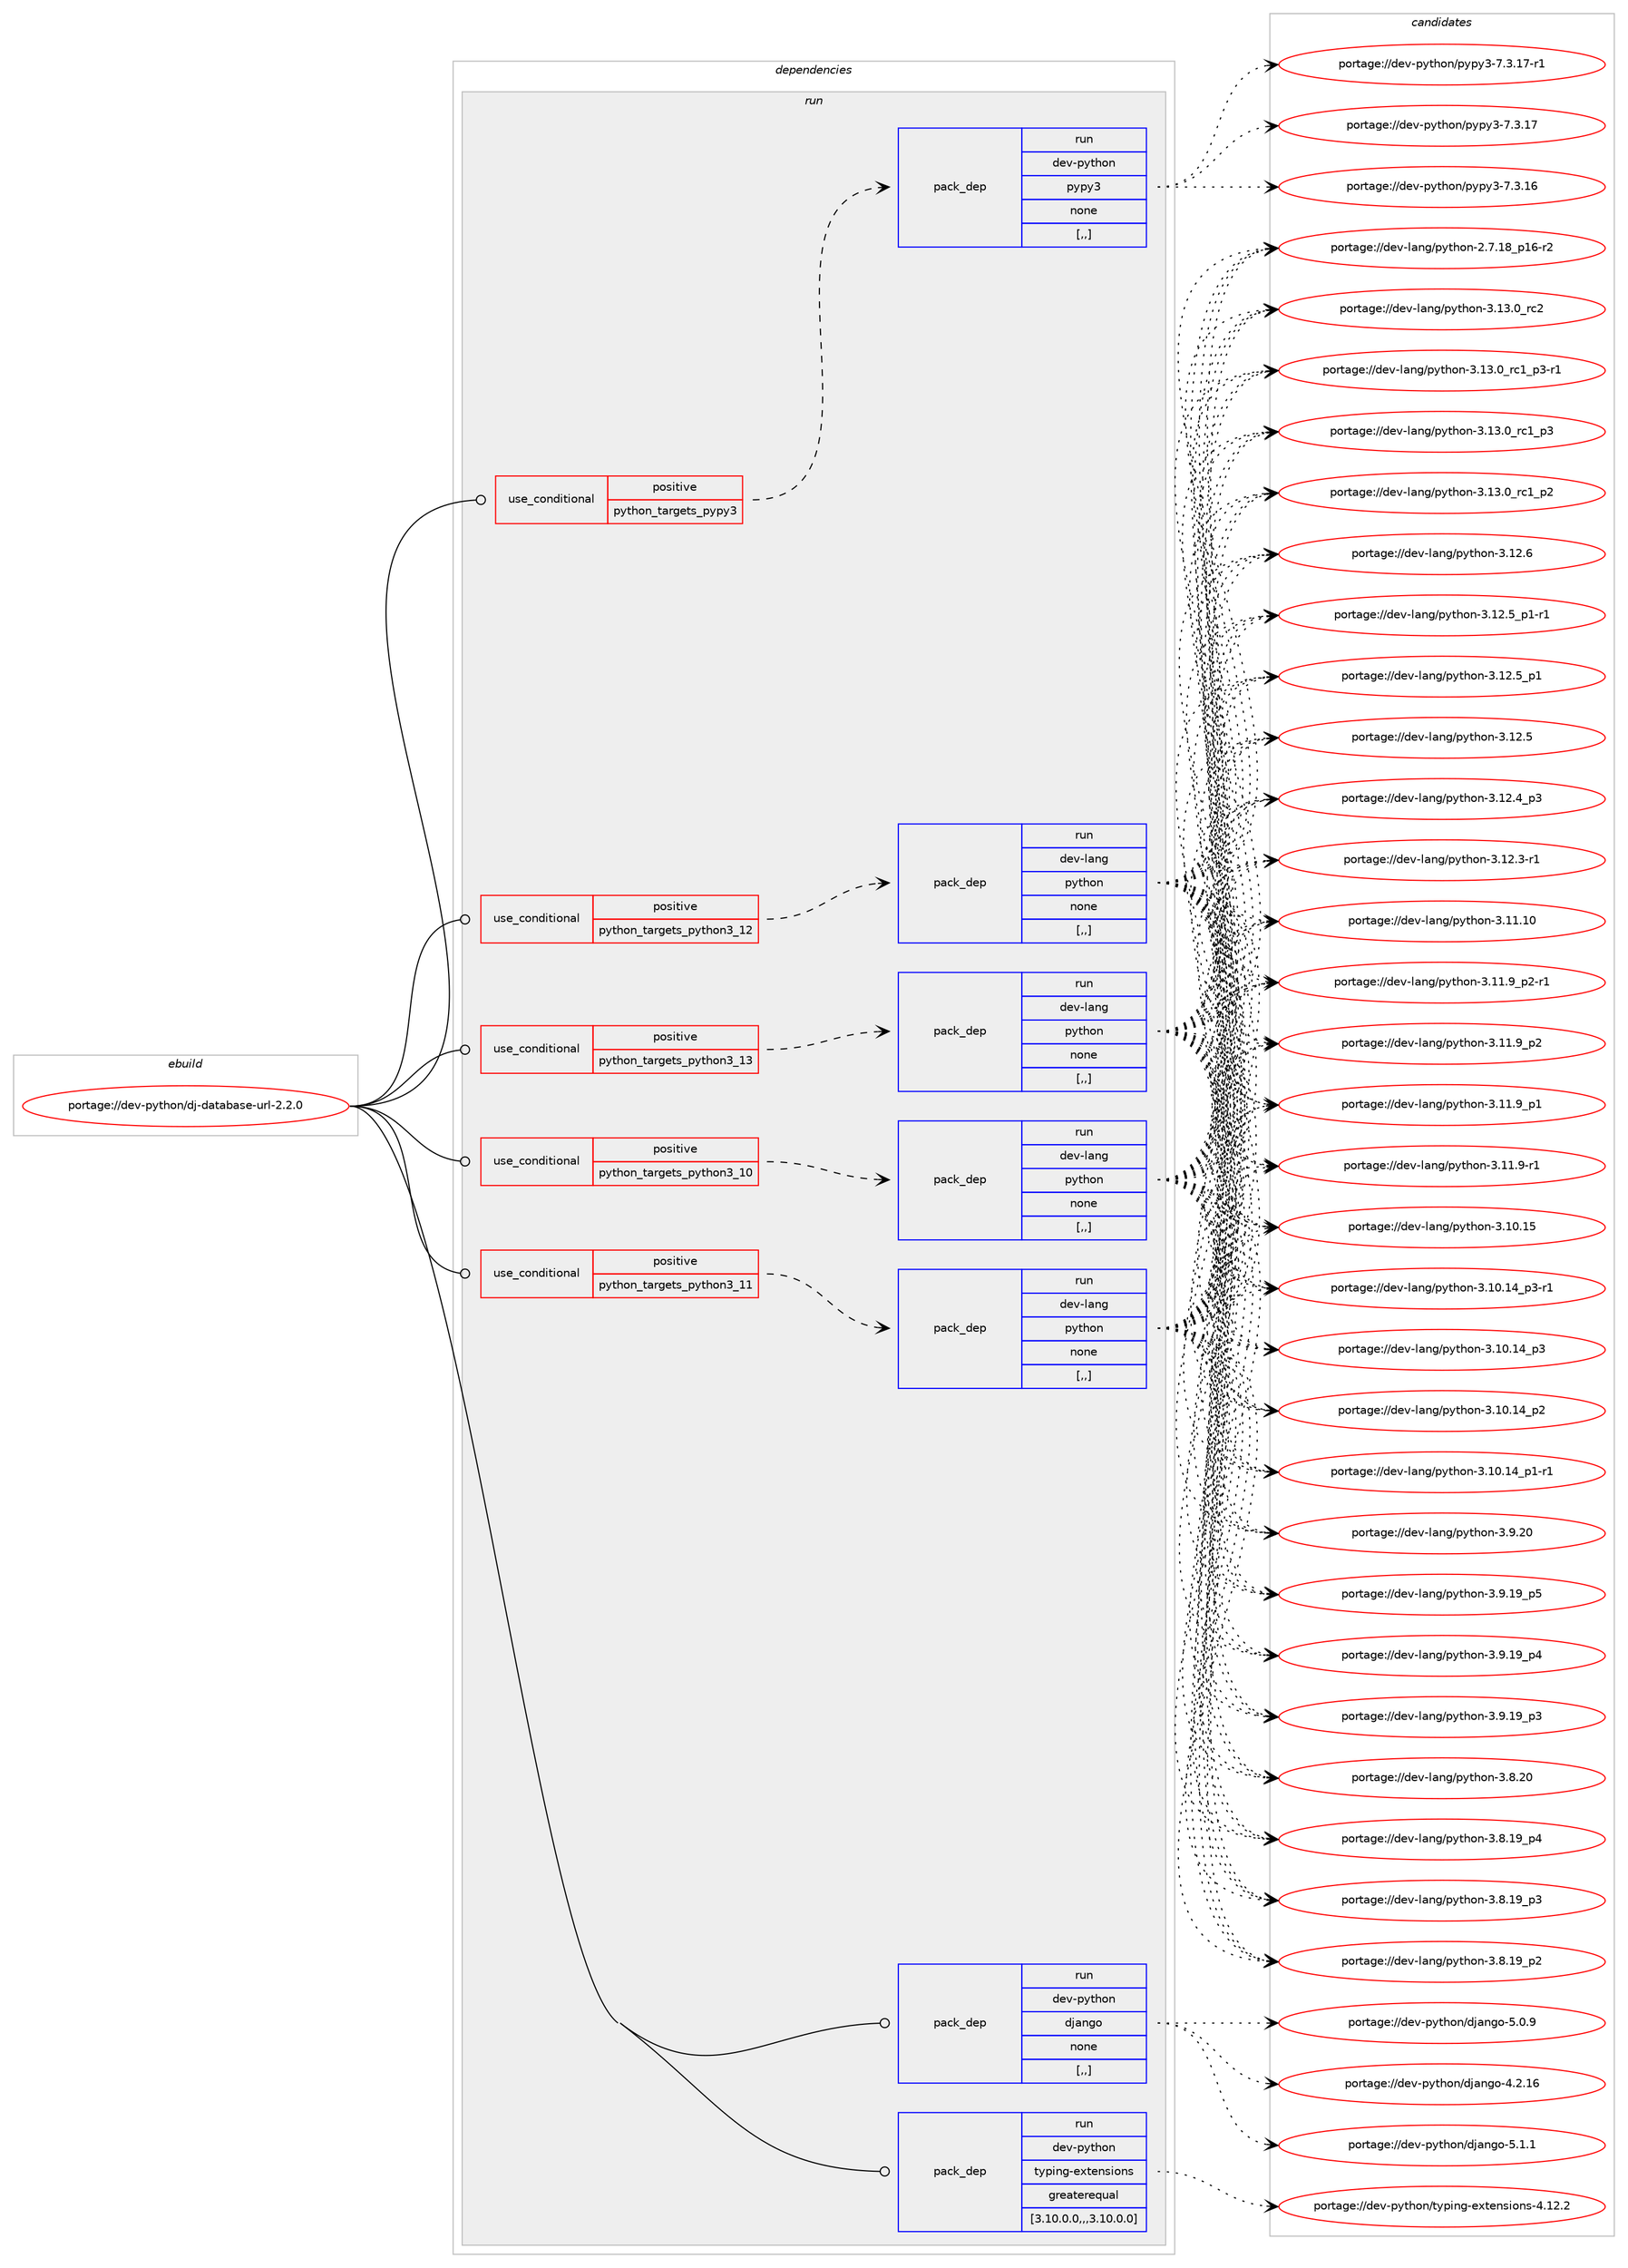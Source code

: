 digraph prolog {

# *************
# Graph options
# *************

newrank=true;
concentrate=true;
compound=true;
graph [rankdir=LR,fontname=Helvetica,fontsize=10,ranksep=1.5];#, ranksep=2.5, nodesep=0.2];
edge  [arrowhead=vee];
node  [fontname=Helvetica,fontsize=10];

# **********
# The ebuild
# **********

subgraph cluster_leftcol {
color=gray;
label=<<i>ebuild</i>>;
id [label="portage://dev-python/dj-database-url-2.2.0", color=red, width=4, href="../dev-python/dj-database-url-2.2.0.svg"];
}

# ****************
# The dependencies
# ****************

subgraph cluster_midcol {
color=gray;
label=<<i>dependencies</i>>;
subgraph cluster_compile {
fillcolor="#eeeeee";
style=filled;
label=<<i>compile</i>>;
}
subgraph cluster_compileandrun {
fillcolor="#eeeeee";
style=filled;
label=<<i>compile and run</i>>;
}
subgraph cluster_run {
fillcolor="#eeeeee";
style=filled;
label=<<i>run</i>>;
subgraph cond162598 {
dependency639481 [label=<<TABLE BORDER="0" CELLBORDER="1" CELLSPACING="0" CELLPADDING="4"><TR><TD ROWSPAN="3" CELLPADDING="10">use_conditional</TD></TR><TR><TD>positive</TD></TR><TR><TD>python_targets_pypy3</TD></TR></TABLE>>, shape=none, color=red];
subgraph pack472066 {
dependency639482 [label=<<TABLE BORDER="0" CELLBORDER="1" CELLSPACING="0" CELLPADDING="4" WIDTH="220"><TR><TD ROWSPAN="6" CELLPADDING="30">pack_dep</TD></TR><TR><TD WIDTH="110">run</TD></TR><TR><TD>dev-python</TD></TR><TR><TD>pypy3</TD></TR><TR><TD>none</TD></TR><TR><TD>[,,]</TD></TR></TABLE>>, shape=none, color=blue];
}
dependency639481:e -> dependency639482:w [weight=20,style="dashed",arrowhead="vee"];
}
id:e -> dependency639481:w [weight=20,style="solid",arrowhead="odot"];
subgraph cond162599 {
dependency639483 [label=<<TABLE BORDER="0" CELLBORDER="1" CELLSPACING="0" CELLPADDING="4"><TR><TD ROWSPAN="3" CELLPADDING="10">use_conditional</TD></TR><TR><TD>positive</TD></TR><TR><TD>python_targets_python3_10</TD></TR></TABLE>>, shape=none, color=red];
subgraph pack472067 {
dependency639484 [label=<<TABLE BORDER="0" CELLBORDER="1" CELLSPACING="0" CELLPADDING="4" WIDTH="220"><TR><TD ROWSPAN="6" CELLPADDING="30">pack_dep</TD></TR><TR><TD WIDTH="110">run</TD></TR><TR><TD>dev-lang</TD></TR><TR><TD>python</TD></TR><TR><TD>none</TD></TR><TR><TD>[,,]</TD></TR></TABLE>>, shape=none, color=blue];
}
dependency639483:e -> dependency639484:w [weight=20,style="dashed",arrowhead="vee"];
}
id:e -> dependency639483:w [weight=20,style="solid",arrowhead="odot"];
subgraph cond162600 {
dependency639485 [label=<<TABLE BORDER="0" CELLBORDER="1" CELLSPACING="0" CELLPADDING="4"><TR><TD ROWSPAN="3" CELLPADDING="10">use_conditional</TD></TR><TR><TD>positive</TD></TR><TR><TD>python_targets_python3_11</TD></TR></TABLE>>, shape=none, color=red];
subgraph pack472068 {
dependency639486 [label=<<TABLE BORDER="0" CELLBORDER="1" CELLSPACING="0" CELLPADDING="4" WIDTH="220"><TR><TD ROWSPAN="6" CELLPADDING="30">pack_dep</TD></TR><TR><TD WIDTH="110">run</TD></TR><TR><TD>dev-lang</TD></TR><TR><TD>python</TD></TR><TR><TD>none</TD></TR><TR><TD>[,,]</TD></TR></TABLE>>, shape=none, color=blue];
}
dependency639485:e -> dependency639486:w [weight=20,style="dashed",arrowhead="vee"];
}
id:e -> dependency639485:w [weight=20,style="solid",arrowhead="odot"];
subgraph cond162601 {
dependency639487 [label=<<TABLE BORDER="0" CELLBORDER="1" CELLSPACING="0" CELLPADDING="4"><TR><TD ROWSPAN="3" CELLPADDING="10">use_conditional</TD></TR><TR><TD>positive</TD></TR><TR><TD>python_targets_python3_12</TD></TR></TABLE>>, shape=none, color=red];
subgraph pack472069 {
dependency639488 [label=<<TABLE BORDER="0" CELLBORDER="1" CELLSPACING="0" CELLPADDING="4" WIDTH="220"><TR><TD ROWSPAN="6" CELLPADDING="30">pack_dep</TD></TR><TR><TD WIDTH="110">run</TD></TR><TR><TD>dev-lang</TD></TR><TR><TD>python</TD></TR><TR><TD>none</TD></TR><TR><TD>[,,]</TD></TR></TABLE>>, shape=none, color=blue];
}
dependency639487:e -> dependency639488:w [weight=20,style="dashed",arrowhead="vee"];
}
id:e -> dependency639487:w [weight=20,style="solid",arrowhead="odot"];
subgraph cond162602 {
dependency639489 [label=<<TABLE BORDER="0" CELLBORDER="1" CELLSPACING="0" CELLPADDING="4"><TR><TD ROWSPAN="3" CELLPADDING="10">use_conditional</TD></TR><TR><TD>positive</TD></TR><TR><TD>python_targets_python3_13</TD></TR></TABLE>>, shape=none, color=red];
subgraph pack472070 {
dependency639490 [label=<<TABLE BORDER="0" CELLBORDER="1" CELLSPACING="0" CELLPADDING="4" WIDTH="220"><TR><TD ROWSPAN="6" CELLPADDING="30">pack_dep</TD></TR><TR><TD WIDTH="110">run</TD></TR><TR><TD>dev-lang</TD></TR><TR><TD>python</TD></TR><TR><TD>none</TD></TR><TR><TD>[,,]</TD></TR></TABLE>>, shape=none, color=blue];
}
dependency639489:e -> dependency639490:w [weight=20,style="dashed",arrowhead="vee"];
}
id:e -> dependency639489:w [weight=20,style="solid",arrowhead="odot"];
subgraph pack472071 {
dependency639491 [label=<<TABLE BORDER="0" CELLBORDER="1" CELLSPACING="0" CELLPADDING="4" WIDTH="220"><TR><TD ROWSPAN="6" CELLPADDING="30">pack_dep</TD></TR><TR><TD WIDTH="110">run</TD></TR><TR><TD>dev-python</TD></TR><TR><TD>django</TD></TR><TR><TD>none</TD></TR><TR><TD>[,,]</TD></TR></TABLE>>, shape=none, color=blue];
}
id:e -> dependency639491:w [weight=20,style="solid",arrowhead="odot"];
subgraph pack472072 {
dependency639492 [label=<<TABLE BORDER="0" CELLBORDER="1" CELLSPACING="0" CELLPADDING="4" WIDTH="220"><TR><TD ROWSPAN="6" CELLPADDING="30">pack_dep</TD></TR><TR><TD WIDTH="110">run</TD></TR><TR><TD>dev-python</TD></TR><TR><TD>typing-extensions</TD></TR><TR><TD>greaterequal</TD></TR><TR><TD>[3.10.0.0,,,3.10.0.0]</TD></TR></TABLE>>, shape=none, color=blue];
}
id:e -> dependency639492:w [weight=20,style="solid",arrowhead="odot"];
}
}

# **************
# The candidates
# **************

subgraph cluster_choices {
rank=same;
color=gray;
label=<<i>candidates</i>>;

subgraph choice472066 {
color=black;
nodesep=1;
choice100101118451121211161041111104711212111212151455546514649554511449 [label="portage://dev-python/pypy3-7.3.17-r1", color=red, width=4,href="../dev-python/pypy3-7.3.17-r1.svg"];
choice10010111845112121116104111110471121211121215145554651464955 [label="portage://dev-python/pypy3-7.3.17", color=red, width=4,href="../dev-python/pypy3-7.3.17.svg"];
choice10010111845112121116104111110471121211121215145554651464954 [label="portage://dev-python/pypy3-7.3.16", color=red, width=4,href="../dev-python/pypy3-7.3.16.svg"];
dependency639482:e -> choice100101118451121211161041111104711212111212151455546514649554511449:w [style=dotted,weight="100"];
dependency639482:e -> choice10010111845112121116104111110471121211121215145554651464955:w [style=dotted,weight="100"];
dependency639482:e -> choice10010111845112121116104111110471121211121215145554651464954:w [style=dotted,weight="100"];
}
subgraph choice472067 {
color=black;
nodesep=1;
choice10010111845108971101034711212111610411111045514649514648951149950 [label="portage://dev-lang/python-3.13.0_rc2", color=red, width=4,href="../dev-lang/python-3.13.0_rc2.svg"];
choice1001011184510897110103471121211161041111104551464951464895114994995112514511449 [label="portage://dev-lang/python-3.13.0_rc1_p3-r1", color=red, width=4,href="../dev-lang/python-3.13.0_rc1_p3-r1.svg"];
choice100101118451089711010347112121116104111110455146495146489511499499511251 [label="portage://dev-lang/python-3.13.0_rc1_p3", color=red, width=4,href="../dev-lang/python-3.13.0_rc1_p3.svg"];
choice100101118451089711010347112121116104111110455146495146489511499499511250 [label="portage://dev-lang/python-3.13.0_rc1_p2", color=red, width=4,href="../dev-lang/python-3.13.0_rc1_p2.svg"];
choice10010111845108971101034711212111610411111045514649504654 [label="portage://dev-lang/python-3.12.6", color=red, width=4,href="../dev-lang/python-3.12.6.svg"];
choice1001011184510897110103471121211161041111104551464950465395112494511449 [label="portage://dev-lang/python-3.12.5_p1-r1", color=red, width=4,href="../dev-lang/python-3.12.5_p1-r1.svg"];
choice100101118451089711010347112121116104111110455146495046539511249 [label="portage://dev-lang/python-3.12.5_p1", color=red, width=4,href="../dev-lang/python-3.12.5_p1.svg"];
choice10010111845108971101034711212111610411111045514649504653 [label="portage://dev-lang/python-3.12.5", color=red, width=4,href="../dev-lang/python-3.12.5.svg"];
choice100101118451089711010347112121116104111110455146495046529511251 [label="portage://dev-lang/python-3.12.4_p3", color=red, width=4,href="../dev-lang/python-3.12.4_p3.svg"];
choice100101118451089711010347112121116104111110455146495046514511449 [label="portage://dev-lang/python-3.12.3-r1", color=red, width=4,href="../dev-lang/python-3.12.3-r1.svg"];
choice1001011184510897110103471121211161041111104551464949464948 [label="portage://dev-lang/python-3.11.10", color=red, width=4,href="../dev-lang/python-3.11.10.svg"];
choice1001011184510897110103471121211161041111104551464949465795112504511449 [label="portage://dev-lang/python-3.11.9_p2-r1", color=red, width=4,href="../dev-lang/python-3.11.9_p2-r1.svg"];
choice100101118451089711010347112121116104111110455146494946579511250 [label="portage://dev-lang/python-3.11.9_p2", color=red, width=4,href="../dev-lang/python-3.11.9_p2.svg"];
choice100101118451089711010347112121116104111110455146494946579511249 [label="portage://dev-lang/python-3.11.9_p1", color=red, width=4,href="../dev-lang/python-3.11.9_p1.svg"];
choice100101118451089711010347112121116104111110455146494946574511449 [label="portage://dev-lang/python-3.11.9-r1", color=red, width=4,href="../dev-lang/python-3.11.9-r1.svg"];
choice1001011184510897110103471121211161041111104551464948464953 [label="portage://dev-lang/python-3.10.15", color=red, width=4,href="../dev-lang/python-3.10.15.svg"];
choice100101118451089711010347112121116104111110455146494846495295112514511449 [label="portage://dev-lang/python-3.10.14_p3-r1", color=red, width=4,href="../dev-lang/python-3.10.14_p3-r1.svg"];
choice10010111845108971101034711212111610411111045514649484649529511251 [label="portage://dev-lang/python-3.10.14_p3", color=red, width=4,href="../dev-lang/python-3.10.14_p3.svg"];
choice10010111845108971101034711212111610411111045514649484649529511250 [label="portage://dev-lang/python-3.10.14_p2", color=red, width=4,href="../dev-lang/python-3.10.14_p2.svg"];
choice100101118451089711010347112121116104111110455146494846495295112494511449 [label="portage://dev-lang/python-3.10.14_p1-r1", color=red, width=4,href="../dev-lang/python-3.10.14_p1-r1.svg"];
choice10010111845108971101034711212111610411111045514657465048 [label="portage://dev-lang/python-3.9.20", color=red, width=4,href="../dev-lang/python-3.9.20.svg"];
choice100101118451089711010347112121116104111110455146574649579511253 [label="portage://dev-lang/python-3.9.19_p5", color=red, width=4,href="../dev-lang/python-3.9.19_p5.svg"];
choice100101118451089711010347112121116104111110455146574649579511252 [label="portage://dev-lang/python-3.9.19_p4", color=red, width=4,href="../dev-lang/python-3.9.19_p4.svg"];
choice100101118451089711010347112121116104111110455146574649579511251 [label="portage://dev-lang/python-3.9.19_p3", color=red, width=4,href="../dev-lang/python-3.9.19_p3.svg"];
choice10010111845108971101034711212111610411111045514656465048 [label="portage://dev-lang/python-3.8.20", color=red, width=4,href="../dev-lang/python-3.8.20.svg"];
choice100101118451089711010347112121116104111110455146564649579511252 [label="portage://dev-lang/python-3.8.19_p4", color=red, width=4,href="../dev-lang/python-3.8.19_p4.svg"];
choice100101118451089711010347112121116104111110455146564649579511251 [label="portage://dev-lang/python-3.8.19_p3", color=red, width=4,href="../dev-lang/python-3.8.19_p3.svg"];
choice100101118451089711010347112121116104111110455146564649579511250 [label="portage://dev-lang/python-3.8.19_p2", color=red, width=4,href="../dev-lang/python-3.8.19_p2.svg"];
choice100101118451089711010347112121116104111110455046554649569511249544511450 [label="portage://dev-lang/python-2.7.18_p16-r2", color=red, width=4,href="../dev-lang/python-2.7.18_p16-r2.svg"];
dependency639484:e -> choice10010111845108971101034711212111610411111045514649514648951149950:w [style=dotted,weight="100"];
dependency639484:e -> choice1001011184510897110103471121211161041111104551464951464895114994995112514511449:w [style=dotted,weight="100"];
dependency639484:e -> choice100101118451089711010347112121116104111110455146495146489511499499511251:w [style=dotted,weight="100"];
dependency639484:e -> choice100101118451089711010347112121116104111110455146495146489511499499511250:w [style=dotted,weight="100"];
dependency639484:e -> choice10010111845108971101034711212111610411111045514649504654:w [style=dotted,weight="100"];
dependency639484:e -> choice1001011184510897110103471121211161041111104551464950465395112494511449:w [style=dotted,weight="100"];
dependency639484:e -> choice100101118451089711010347112121116104111110455146495046539511249:w [style=dotted,weight="100"];
dependency639484:e -> choice10010111845108971101034711212111610411111045514649504653:w [style=dotted,weight="100"];
dependency639484:e -> choice100101118451089711010347112121116104111110455146495046529511251:w [style=dotted,weight="100"];
dependency639484:e -> choice100101118451089711010347112121116104111110455146495046514511449:w [style=dotted,weight="100"];
dependency639484:e -> choice1001011184510897110103471121211161041111104551464949464948:w [style=dotted,weight="100"];
dependency639484:e -> choice1001011184510897110103471121211161041111104551464949465795112504511449:w [style=dotted,weight="100"];
dependency639484:e -> choice100101118451089711010347112121116104111110455146494946579511250:w [style=dotted,weight="100"];
dependency639484:e -> choice100101118451089711010347112121116104111110455146494946579511249:w [style=dotted,weight="100"];
dependency639484:e -> choice100101118451089711010347112121116104111110455146494946574511449:w [style=dotted,weight="100"];
dependency639484:e -> choice1001011184510897110103471121211161041111104551464948464953:w [style=dotted,weight="100"];
dependency639484:e -> choice100101118451089711010347112121116104111110455146494846495295112514511449:w [style=dotted,weight="100"];
dependency639484:e -> choice10010111845108971101034711212111610411111045514649484649529511251:w [style=dotted,weight="100"];
dependency639484:e -> choice10010111845108971101034711212111610411111045514649484649529511250:w [style=dotted,weight="100"];
dependency639484:e -> choice100101118451089711010347112121116104111110455146494846495295112494511449:w [style=dotted,weight="100"];
dependency639484:e -> choice10010111845108971101034711212111610411111045514657465048:w [style=dotted,weight="100"];
dependency639484:e -> choice100101118451089711010347112121116104111110455146574649579511253:w [style=dotted,weight="100"];
dependency639484:e -> choice100101118451089711010347112121116104111110455146574649579511252:w [style=dotted,weight="100"];
dependency639484:e -> choice100101118451089711010347112121116104111110455146574649579511251:w [style=dotted,weight="100"];
dependency639484:e -> choice10010111845108971101034711212111610411111045514656465048:w [style=dotted,weight="100"];
dependency639484:e -> choice100101118451089711010347112121116104111110455146564649579511252:w [style=dotted,weight="100"];
dependency639484:e -> choice100101118451089711010347112121116104111110455146564649579511251:w [style=dotted,weight="100"];
dependency639484:e -> choice100101118451089711010347112121116104111110455146564649579511250:w [style=dotted,weight="100"];
dependency639484:e -> choice100101118451089711010347112121116104111110455046554649569511249544511450:w [style=dotted,weight="100"];
}
subgraph choice472068 {
color=black;
nodesep=1;
choice10010111845108971101034711212111610411111045514649514648951149950 [label="portage://dev-lang/python-3.13.0_rc2", color=red, width=4,href="../dev-lang/python-3.13.0_rc2.svg"];
choice1001011184510897110103471121211161041111104551464951464895114994995112514511449 [label="portage://dev-lang/python-3.13.0_rc1_p3-r1", color=red, width=4,href="../dev-lang/python-3.13.0_rc1_p3-r1.svg"];
choice100101118451089711010347112121116104111110455146495146489511499499511251 [label="portage://dev-lang/python-3.13.0_rc1_p3", color=red, width=4,href="../dev-lang/python-3.13.0_rc1_p3.svg"];
choice100101118451089711010347112121116104111110455146495146489511499499511250 [label="portage://dev-lang/python-3.13.0_rc1_p2", color=red, width=4,href="../dev-lang/python-3.13.0_rc1_p2.svg"];
choice10010111845108971101034711212111610411111045514649504654 [label="portage://dev-lang/python-3.12.6", color=red, width=4,href="../dev-lang/python-3.12.6.svg"];
choice1001011184510897110103471121211161041111104551464950465395112494511449 [label="portage://dev-lang/python-3.12.5_p1-r1", color=red, width=4,href="../dev-lang/python-3.12.5_p1-r1.svg"];
choice100101118451089711010347112121116104111110455146495046539511249 [label="portage://dev-lang/python-3.12.5_p1", color=red, width=4,href="../dev-lang/python-3.12.5_p1.svg"];
choice10010111845108971101034711212111610411111045514649504653 [label="portage://dev-lang/python-3.12.5", color=red, width=4,href="../dev-lang/python-3.12.5.svg"];
choice100101118451089711010347112121116104111110455146495046529511251 [label="portage://dev-lang/python-3.12.4_p3", color=red, width=4,href="../dev-lang/python-3.12.4_p3.svg"];
choice100101118451089711010347112121116104111110455146495046514511449 [label="portage://dev-lang/python-3.12.3-r1", color=red, width=4,href="../dev-lang/python-3.12.3-r1.svg"];
choice1001011184510897110103471121211161041111104551464949464948 [label="portage://dev-lang/python-3.11.10", color=red, width=4,href="../dev-lang/python-3.11.10.svg"];
choice1001011184510897110103471121211161041111104551464949465795112504511449 [label="portage://dev-lang/python-3.11.9_p2-r1", color=red, width=4,href="../dev-lang/python-3.11.9_p2-r1.svg"];
choice100101118451089711010347112121116104111110455146494946579511250 [label="portage://dev-lang/python-3.11.9_p2", color=red, width=4,href="../dev-lang/python-3.11.9_p2.svg"];
choice100101118451089711010347112121116104111110455146494946579511249 [label="portage://dev-lang/python-3.11.9_p1", color=red, width=4,href="../dev-lang/python-3.11.9_p1.svg"];
choice100101118451089711010347112121116104111110455146494946574511449 [label="portage://dev-lang/python-3.11.9-r1", color=red, width=4,href="../dev-lang/python-3.11.9-r1.svg"];
choice1001011184510897110103471121211161041111104551464948464953 [label="portage://dev-lang/python-3.10.15", color=red, width=4,href="../dev-lang/python-3.10.15.svg"];
choice100101118451089711010347112121116104111110455146494846495295112514511449 [label="portage://dev-lang/python-3.10.14_p3-r1", color=red, width=4,href="../dev-lang/python-3.10.14_p3-r1.svg"];
choice10010111845108971101034711212111610411111045514649484649529511251 [label="portage://dev-lang/python-3.10.14_p3", color=red, width=4,href="../dev-lang/python-3.10.14_p3.svg"];
choice10010111845108971101034711212111610411111045514649484649529511250 [label="portage://dev-lang/python-3.10.14_p2", color=red, width=4,href="../dev-lang/python-3.10.14_p2.svg"];
choice100101118451089711010347112121116104111110455146494846495295112494511449 [label="portage://dev-lang/python-3.10.14_p1-r1", color=red, width=4,href="../dev-lang/python-3.10.14_p1-r1.svg"];
choice10010111845108971101034711212111610411111045514657465048 [label="portage://dev-lang/python-3.9.20", color=red, width=4,href="../dev-lang/python-3.9.20.svg"];
choice100101118451089711010347112121116104111110455146574649579511253 [label="portage://dev-lang/python-3.9.19_p5", color=red, width=4,href="../dev-lang/python-3.9.19_p5.svg"];
choice100101118451089711010347112121116104111110455146574649579511252 [label="portage://dev-lang/python-3.9.19_p4", color=red, width=4,href="../dev-lang/python-3.9.19_p4.svg"];
choice100101118451089711010347112121116104111110455146574649579511251 [label="portage://dev-lang/python-3.9.19_p3", color=red, width=4,href="../dev-lang/python-3.9.19_p3.svg"];
choice10010111845108971101034711212111610411111045514656465048 [label="portage://dev-lang/python-3.8.20", color=red, width=4,href="../dev-lang/python-3.8.20.svg"];
choice100101118451089711010347112121116104111110455146564649579511252 [label="portage://dev-lang/python-3.8.19_p4", color=red, width=4,href="../dev-lang/python-3.8.19_p4.svg"];
choice100101118451089711010347112121116104111110455146564649579511251 [label="portage://dev-lang/python-3.8.19_p3", color=red, width=4,href="../dev-lang/python-3.8.19_p3.svg"];
choice100101118451089711010347112121116104111110455146564649579511250 [label="portage://dev-lang/python-3.8.19_p2", color=red, width=4,href="../dev-lang/python-3.8.19_p2.svg"];
choice100101118451089711010347112121116104111110455046554649569511249544511450 [label="portage://dev-lang/python-2.7.18_p16-r2", color=red, width=4,href="../dev-lang/python-2.7.18_p16-r2.svg"];
dependency639486:e -> choice10010111845108971101034711212111610411111045514649514648951149950:w [style=dotted,weight="100"];
dependency639486:e -> choice1001011184510897110103471121211161041111104551464951464895114994995112514511449:w [style=dotted,weight="100"];
dependency639486:e -> choice100101118451089711010347112121116104111110455146495146489511499499511251:w [style=dotted,weight="100"];
dependency639486:e -> choice100101118451089711010347112121116104111110455146495146489511499499511250:w [style=dotted,weight="100"];
dependency639486:e -> choice10010111845108971101034711212111610411111045514649504654:w [style=dotted,weight="100"];
dependency639486:e -> choice1001011184510897110103471121211161041111104551464950465395112494511449:w [style=dotted,weight="100"];
dependency639486:e -> choice100101118451089711010347112121116104111110455146495046539511249:w [style=dotted,weight="100"];
dependency639486:e -> choice10010111845108971101034711212111610411111045514649504653:w [style=dotted,weight="100"];
dependency639486:e -> choice100101118451089711010347112121116104111110455146495046529511251:w [style=dotted,weight="100"];
dependency639486:e -> choice100101118451089711010347112121116104111110455146495046514511449:w [style=dotted,weight="100"];
dependency639486:e -> choice1001011184510897110103471121211161041111104551464949464948:w [style=dotted,weight="100"];
dependency639486:e -> choice1001011184510897110103471121211161041111104551464949465795112504511449:w [style=dotted,weight="100"];
dependency639486:e -> choice100101118451089711010347112121116104111110455146494946579511250:w [style=dotted,weight="100"];
dependency639486:e -> choice100101118451089711010347112121116104111110455146494946579511249:w [style=dotted,weight="100"];
dependency639486:e -> choice100101118451089711010347112121116104111110455146494946574511449:w [style=dotted,weight="100"];
dependency639486:e -> choice1001011184510897110103471121211161041111104551464948464953:w [style=dotted,weight="100"];
dependency639486:e -> choice100101118451089711010347112121116104111110455146494846495295112514511449:w [style=dotted,weight="100"];
dependency639486:e -> choice10010111845108971101034711212111610411111045514649484649529511251:w [style=dotted,weight="100"];
dependency639486:e -> choice10010111845108971101034711212111610411111045514649484649529511250:w [style=dotted,weight="100"];
dependency639486:e -> choice100101118451089711010347112121116104111110455146494846495295112494511449:w [style=dotted,weight="100"];
dependency639486:e -> choice10010111845108971101034711212111610411111045514657465048:w [style=dotted,weight="100"];
dependency639486:e -> choice100101118451089711010347112121116104111110455146574649579511253:w [style=dotted,weight="100"];
dependency639486:e -> choice100101118451089711010347112121116104111110455146574649579511252:w [style=dotted,weight="100"];
dependency639486:e -> choice100101118451089711010347112121116104111110455146574649579511251:w [style=dotted,weight="100"];
dependency639486:e -> choice10010111845108971101034711212111610411111045514656465048:w [style=dotted,weight="100"];
dependency639486:e -> choice100101118451089711010347112121116104111110455146564649579511252:w [style=dotted,weight="100"];
dependency639486:e -> choice100101118451089711010347112121116104111110455146564649579511251:w [style=dotted,weight="100"];
dependency639486:e -> choice100101118451089711010347112121116104111110455146564649579511250:w [style=dotted,weight="100"];
dependency639486:e -> choice100101118451089711010347112121116104111110455046554649569511249544511450:w [style=dotted,weight="100"];
}
subgraph choice472069 {
color=black;
nodesep=1;
choice10010111845108971101034711212111610411111045514649514648951149950 [label="portage://dev-lang/python-3.13.0_rc2", color=red, width=4,href="../dev-lang/python-3.13.0_rc2.svg"];
choice1001011184510897110103471121211161041111104551464951464895114994995112514511449 [label="portage://dev-lang/python-3.13.0_rc1_p3-r1", color=red, width=4,href="../dev-lang/python-3.13.0_rc1_p3-r1.svg"];
choice100101118451089711010347112121116104111110455146495146489511499499511251 [label="portage://dev-lang/python-3.13.0_rc1_p3", color=red, width=4,href="../dev-lang/python-3.13.0_rc1_p3.svg"];
choice100101118451089711010347112121116104111110455146495146489511499499511250 [label="portage://dev-lang/python-3.13.0_rc1_p2", color=red, width=4,href="../dev-lang/python-3.13.0_rc1_p2.svg"];
choice10010111845108971101034711212111610411111045514649504654 [label="portage://dev-lang/python-3.12.6", color=red, width=4,href="../dev-lang/python-3.12.6.svg"];
choice1001011184510897110103471121211161041111104551464950465395112494511449 [label="portage://dev-lang/python-3.12.5_p1-r1", color=red, width=4,href="../dev-lang/python-3.12.5_p1-r1.svg"];
choice100101118451089711010347112121116104111110455146495046539511249 [label="portage://dev-lang/python-3.12.5_p1", color=red, width=4,href="../dev-lang/python-3.12.5_p1.svg"];
choice10010111845108971101034711212111610411111045514649504653 [label="portage://dev-lang/python-3.12.5", color=red, width=4,href="../dev-lang/python-3.12.5.svg"];
choice100101118451089711010347112121116104111110455146495046529511251 [label="portage://dev-lang/python-3.12.4_p3", color=red, width=4,href="../dev-lang/python-3.12.4_p3.svg"];
choice100101118451089711010347112121116104111110455146495046514511449 [label="portage://dev-lang/python-3.12.3-r1", color=red, width=4,href="../dev-lang/python-3.12.3-r1.svg"];
choice1001011184510897110103471121211161041111104551464949464948 [label="portage://dev-lang/python-3.11.10", color=red, width=4,href="../dev-lang/python-3.11.10.svg"];
choice1001011184510897110103471121211161041111104551464949465795112504511449 [label="portage://dev-lang/python-3.11.9_p2-r1", color=red, width=4,href="../dev-lang/python-3.11.9_p2-r1.svg"];
choice100101118451089711010347112121116104111110455146494946579511250 [label="portage://dev-lang/python-3.11.9_p2", color=red, width=4,href="../dev-lang/python-3.11.9_p2.svg"];
choice100101118451089711010347112121116104111110455146494946579511249 [label="portage://dev-lang/python-3.11.9_p1", color=red, width=4,href="../dev-lang/python-3.11.9_p1.svg"];
choice100101118451089711010347112121116104111110455146494946574511449 [label="portage://dev-lang/python-3.11.9-r1", color=red, width=4,href="../dev-lang/python-3.11.9-r1.svg"];
choice1001011184510897110103471121211161041111104551464948464953 [label="portage://dev-lang/python-3.10.15", color=red, width=4,href="../dev-lang/python-3.10.15.svg"];
choice100101118451089711010347112121116104111110455146494846495295112514511449 [label="portage://dev-lang/python-3.10.14_p3-r1", color=red, width=4,href="../dev-lang/python-3.10.14_p3-r1.svg"];
choice10010111845108971101034711212111610411111045514649484649529511251 [label="portage://dev-lang/python-3.10.14_p3", color=red, width=4,href="../dev-lang/python-3.10.14_p3.svg"];
choice10010111845108971101034711212111610411111045514649484649529511250 [label="portage://dev-lang/python-3.10.14_p2", color=red, width=4,href="../dev-lang/python-3.10.14_p2.svg"];
choice100101118451089711010347112121116104111110455146494846495295112494511449 [label="portage://dev-lang/python-3.10.14_p1-r1", color=red, width=4,href="../dev-lang/python-3.10.14_p1-r1.svg"];
choice10010111845108971101034711212111610411111045514657465048 [label="portage://dev-lang/python-3.9.20", color=red, width=4,href="../dev-lang/python-3.9.20.svg"];
choice100101118451089711010347112121116104111110455146574649579511253 [label="portage://dev-lang/python-3.9.19_p5", color=red, width=4,href="../dev-lang/python-3.9.19_p5.svg"];
choice100101118451089711010347112121116104111110455146574649579511252 [label="portage://dev-lang/python-3.9.19_p4", color=red, width=4,href="../dev-lang/python-3.9.19_p4.svg"];
choice100101118451089711010347112121116104111110455146574649579511251 [label="portage://dev-lang/python-3.9.19_p3", color=red, width=4,href="../dev-lang/python-3.9.19_p3.svg"];
choice10010111845108971101034711212111610411111045514656465048 [label="portage://dev-lang/python-3.8.20", color=red, width=4,href="../dev-lang/python-3.8.20.svg"];
choice100101118451089711010347112121116104111110455146564649579511252 [label="portage://dev-lang/python-3.8.19_p4", color=red, width=4,href="../dev-lang/python-3.8.19_p4.svg"];
choice100101118451089711010347112121116104111110455146564649579511251 [label="portage://dev-lang/python-3.8.19_p3", color=red, width=4,href="../dev-lang/python-3.8.19_p3.svg"];
choice100101118451089711010347112121116104111110455146564649579511250 [label="portage://dev-lang/python-3.8.19_p2", color=red, width=4,href="../dev-lang/python-3.8.19_p2.svg"];
choice100101118451089711010347112121116104111110455046554649569511249544511450 [label="portage://dev-lang/python-2.7.18_p16-r2", color=red, width=4,href="../dev-lang/python-2.7.18_p16-r2.svg"];
dependency639488:e -> choice10010111845108971101034711212111610411111045514649514648951149950:w [style=dotted,weight="100"];
dependency639488:e -> choice1001011184510897110103471121211161041111104551464951464895114994995112514511449:w [style=dotted,weight="100"];
dependency639488:e -> choice100101118451089711010347112121116104111110455146495146489511499499511251:w [style=dotted,weight="100"];
dependency639488:e -> choice100101118451089711010347112121116104111110455146495146489511499499511250:w [style=dotted,weight="100"];
dependency639488:e -> choice10010111845108971101034711212111610411111045514649504654:w [style=dotted,weight="100"];
dependency639488:e -> choice1001011184510897110103471121211161041111104551464950465395112494511449:w [style=dotted,weight="100"];
dependency639488:e -> choice100101118451089711010347112121116104111110455146495046539511249:w [style=dotted,weight="100"];
dependency639488:e -> choice10010111845108971101034711212111610411111045514649504653:w [style=dotted,weight="100"];
dependency639488:e -> choice100101118451089711010347112121116104111110455146495046529511251:w [style=dotted,weight="100"];
dependency639488:e -> choice100101118451089711010347112121116104111110455146495046514511449:w [style=dotted,weight="100"];
dependency639488:e -> choice1001011184510897110103471121211161041111104551464949464948:w [style=dotted,weight="100"];
dependency639488:e -> choice1001011184510897110103471121211161041111104551464949465795112504511449:w [style=dotted,weight="100"];
dependency639488:e -> choice100101118451089711010347112121116104111110455146494946579511250:w [style=dotted,weight="100"];
dependency639488:e -> choice100101118451089711010347112121116104111110455146494946579511249:w [style=dotted,weight="100"];
dependency639488:e -> choice100101118451089711010347112121116104111110455146494946574511449:w [style=dotted,weight="100"];
dependency639488:e -> choice1001011184510897110103471121211161041111104551464948464953:w [style=dotted,weight="100"];
dependency639488:e -> choice100101118451089711010347112121116104111110455146494846495295112514511449:w [style=dotted,weight="100"];
dependency639488:e -> choice10010111845108971101034711212111610411111045514649484649529511251:w [style=dotted,weight="100"];
dependency639488:e -> choice10010111845108971101034711212111610411111045514649484649529511250:w [style=dotted,weight="100"];
dependency639488:e -> choice100101118451089711010347112121116104111110455146494846495295112494511449:w [style=dotted,weight="100"];
dependency639488:e -> choice10010111845108971101034711212111610411111045514657465048:w [style=dotted,weight="100"];
dependency639488:e -> choice100101118451089711010347112121116104111110455146574649579511253:w [style=dotted,weight="100"];
dependency639488:e -> choice100101118451089711010347112121116104111110455146574649579511252:w [style=dotted,weight="100"];
dependency639488:e -> choice100101118451089711010347112121116104111110455146574649579511251:w [style=dotted,weight="100"];
dependency639488:e -> choice10010111845108971101034711212111610411111045514656465048:w [style=dotted,weight="100"];
dependency639488:e -> choice100101118451089711010347112121116104111110455146564649579511252:w [style=dotted,weight="100"];
dependency639488:e -> choice100101118451089711010347112121116104111110455146564649579511251:w [style=dotted,weight="100"];
dependency639488:e -> choice100101118451089711010347112121116104111110455146564649579511250:w [style=dotted,weight="100"];
dependency639488:e -> choice100101118451089711010347112121116104111110455046554649569511249544511450:w [style=dotted,weight="100"];
}
subgraph choice472070 {
color=black;
nodesep=1;
choice10010111845108971101034711212111610411111045514649514648951149950 [label="portage://dev-lang/python-3.13.0_rc2", color=red, width=4,href="../dev-lang/python-3.13.0_rc2.svg"];
choice1001011184510897110103471121211161041111104551464951464895114994995112514511449 [label="portage://dev-lang/python-3.13.0_rc1_p3-r1", color=red, width=4,href="../dev-lang/python-3.13.0_rc1_p3-r1.svg"];
choice100101118451089711010347112121116104111110455146495146489511499499511251 [label="portage://dev-lang/python-3.13.0_rc1_p3", color=red, width=4,href="../dev-lang/python-3.13.0_rc1_p3.svg"];
choice100101118451089711010347112121116104111110455146495146489511499499511250 [label="portage://dev-lang/python-3.13.0_rc1_p2", color=red, width=4,href="../dev-lang/python-3.13.0_rc1_p2.svg"];
choice10010111845108971101034711212111610411111045514649504654 [label="portage://dev-lang/python-3.12.6", color=red, width=4,href="../dev-lang/python-3.12.6.svg"];
choice1001011184510897110103471121211161041111104551464950465395112494511449 [label="portage://dev-lang/python-3.12.5_p1-r1", color=red, width=4,href="../dev-lang/python-3.12.5_p1-r1.svg"];
choice100101118451089711010347112121116104111110455146495046539511249 [label="portage://dev-lang/python-3.12.5_p1", color=red, width=4,href="../dev-lang/python-3.12.5_p1.svg"];
choice10010111845108971101034711212111610411111045514649504653 [label="portage://dev-lang/python-3.12.5", color=red, width=4,href="../dev-lang/python-3.12.5.svg"];
choice100101118451089711010347112121116104111110455146495046529511251 [label="portage://dev-lang/python-3.12.4_p3", color=red, width=4,href="../dev-lang/python-3.12.4_p3.svg"];
choice100101118451089711010347112121116104111110455146495046514511449 [label="portage://dev-lang/python-3.12.3-r1", color=red, width=4,href="../dev-lang/python-3.12.3-r1.svg"];
choice1001011184510897110103471121211161041111104551464949464948 [label="portage://dev-lang/python-3.11.10", color=red, width=4,href="../dev-lang/python-3.11.10.svg"];
choice1001011184510897110103471121211161041111104551464949465795112504511449 [label="portage://dev-lang/python-3.11.9_p2-r1", color=red, width=4,href="../dev-lang/python-3.11.9_p2-r1.svg"];
choice100101118451089711010347112121116104111110455146494946579511250 [label="portage://dev-lang/python-3.11.9_p2", color=red, width=4,href="../dev-lang/python-3.11.9_p2.svg"];
choice100101118451089711010347112121116104111110455146494946579511249 [label="portage://dev-lang/python-3.11.9_p1", color=red, width=4,href="../dev-lang/python-3.11.9_p1.svg"];
choice100101118451089711010347112121116104111110455146494946574511449 [label="portage://dev-lang/python-3.11.9-r1", color=red, width=4,href="../dev-lang/python-3.11.9-r1.svg"];
choice1001011184510897110103471121211161041111104551464948464953 [label="portage://dev-lang/python-3.10.15", color=red, width=4,href="../dev-lang/python-3.10.15.svg"];
choice100101118451089711010347112121116104111110455146494846495295112514511449 [label="portage://dev-lang/python-3.10.14_p3-r1", color=red, width=4,href="../dev-lang/python-3.10.14_p3-r1.svg"];
choice10010111845108971101034711212111610411111045514649484649529511251 [label="portage://dev-lang/python-3.10.14_p3", color=red, width=4,href="../dev-lang/python-3.10.14_p3.svg"];
choice10010111845108971101034711212111610411111045514649484649529511250 [label="portage://dev-lang/python-3.10.14_p2", color=red, width=4,href="../dev-lang/python-3.10.14_p2.svg"];
choice100101118451089711010347112121116104111110455146494846495295112494511449 [label="portage://dev-lang/python-3.10.14_p1-r1", color=red, width=4,href="../dev-lang/python-3.10.14_p1-r1.svg"];
choice10010111845108971101034711212111610411111045514657465048 [label="portage://dev-lang/python-3.9.20", color=red, width=4,href="../dev-lang/python-3.9.20.svg"];
choice100101118451089711010347112121116104111110455146574649579511253 [label="portage://dev-lang/python-3.9.19_p5", color=red, width=4,href="../dev-lang/python-3.9.19_p5.svg"];
choice100101118451089711010347112121116104111110455146574649579511252 [label="portage://dev-lang/python-3.9.19_p4", color=red, width=4,href="../dev-lang/python-3.9.19_p4.svg"];
choice100101118451089711010347112121116104111110455146574649579511251 [label="portage://dev-lang/python-3.9.19_p3", color=red, width=4,href="../dev-lang/python-3.9.19_p3.svg"];
choice10010111845108971101034711212111610411111045514656465048 [label="portage://dev-lang/python-3.8.20", color=red, width=4,href="../dev-lang/python-3.8.20.svg"];
choice100101118451089711010347112121116104111110455146564649579511252 [label="portage://dev-lang/python-3.8.19_p4", color=red, width=4,href="../dev-lang/python-3.8.19_p4.svg"];
choice100101118451089711010347112121116104111110455146564649579511251 [label="portage://dev-lang/python-3.8.19_p3", color=red, width=4,href="../dev-lang/python-3.8.19_p3.svg"];
choice100101118451089711010347112121116104111110455146564649579511250 [label="portage://dev-lang/python-3.8.19_p2", color=red, width=4,href="../dev-lang/python-3.8.19_p2.svg"];
choice100101118451089711010347112121116104111110455046554649569511249544511450 [label="portage://dev-lang/python-2.7.18_p16-r2", color=red, width=4,href="../dev-lang/python-2.7.18_p16-r2.svg"];
dependency639490:e -> choice10010111845108971101034711212111610411111045514649514648951149950:w [style=dotted,weight="100"];
dependency639490:e -> choice1001011184510897110103471121211161041111104551464951464895114994995112514511449:w [style=dotted,weight="100"];
dependency639490:e -> choice100101118451089711010347112121116104111110455146495146489511499499511251:w [style=dotted,weight="100"];
dependency639490:e -> choice100101118451089711010347112121116104111110455146495146489511499499511250:w [style=dotted,weight="100"];
dependency639490:e -> choice10010111845108971101034711212111610411111045514649504654:w [style=dotted,weight="100"];
dependency639490:e -> choice1001011184510897110103471121211161041111104551464950465395112494511449:w [style=dotted,weight="100"];
dependency639490:e -> choice100101118451089711010347112121116104111110455146495046539511249:w [style=dotted,weight="100"];
dependency639490:e -> choice10010111845108971101034711212111610411111045514649504653:w [style=dotted,weight="100"];
dependency639490:e -> choice100101118451089711010347112121116104111110455146495046529511251:w [style=dotted,weight="100"];
dependency639490:e -> choice100101118451089711010347112121116104111110455146495046514511449:w [style=dotted,weight="100"];
dependency639490:e -> choice1001011184510897110103471121211161041111104551464949464948:w [style=dotted,weight="100"];
dependency639490:e -> choice1001011184510897110103471121211161041111104551464949465795112504511449:w [style=dotted,weight="100"];
dependency639490:e -> choice100101118451089711010347112121116104111110455146494946579511250:w [style=dotted,weight="100"];
dependency639490:e -> choice100101118451089711010347112121116104111110455146494946579511249:w [style=dotted,weight="100"];
dependency639490:e -> choice100101118451089711010347112121116104111110455146494946574511449:w [style=dotted,weight="100"];
dependency639490:e -> choice1001011184510897110103471121211161041111104551464948464953:w [style=dotted,weight="100"];
dependency639490:e -> choice100101118451089711010347112121116104111110455146494846495295112514511449:w [style=dotted,weight="100"];
dependency639490:e -> choice10010111845108971101034711212111610411111045514649484649529511251:w [style=dotted,weight="100"];
dependency639490:e -> choice10010111845108971101034711212111610411111045514649484649529511250:w [style=dotted,weight="100"];
dependency639490:e -> choice100101118451089711010347112121116104111110455146494846495295112494511449:w [style=dotted,weight="100"];
dependency639490:e -> choice10010111845108971101034711212111610411111045514657465048:w [style=dotted,weight="100"];
dependency639490:e -> choice100101118451089711010347112121116104111110455146574649579511253:w [style=dotted,weight="100"];
dependency639490:e -> choice100101118451089711010347112121116104111110455146574649579511252:w [style=dotted,weight="100"];
dependency639490:e -> choice100101118451089711010347112121116104111110455146574649579511251:w [style=dotted,weight="100"];
dependency639490:e -> choice10010111845108971101034711212111610411111045514656465048:w [style=dotted,weight="100"];
dependency639490:e -> choice100101118451089711010347112121116104111110455146564649579511252:w [style=dotted,weight="100"];
dependency639490:e -> choice100101118451089711010347112121116104111110455146564649579511251:w [style=dotted,weight="100"];
dependency639490:e -> choice100101118451089711010347112121116104111110455146564649579511250:w [style=dotted,weight="100"];
dependency639490:e -> choice100101118451089711010347112121116104111110455046554649569511249544511450:w [style=dotted,weight="100"];
}
subgraph choice472071 {
color=black;
nodesep=1;
choice100101118451121211161041111104710010697110103111455346494649 [label="portage://dev-python/django-5.1.1", color=red, width=4,href="../dev-python/django-5.1.1.svg"];
choice100101118451121211161041111104710010697110103111455346484657 [label="portage://dev-python/django-5.0.9", color=red, width=4,href="../dev-python/django-5.0.9.svg"];
choice10010111845112121116104111110471001069711010311145524650464954 [label="portage://dev-python/django-4.2.16", color=red, width=4,href="../dev-python/django-4.2.16.svg"];
dependency639491:e -> choice100101118451121211161041111104710010697110103111455346494649:w [style=dotted,weight="100"];
dependency639491:e -> choice100101118451121211161041111104710010697110103111455346484657:w [style=dotted,weight="100"];
dependency639491:e -> choice10010111845112121116104111110471001069711010311145524650464954:w [style=dotted,weight="100"];
}
subgraph choice472072 {
color=black;
nodesep=1;
choice10010111845112121116104111110471161211121051101034510112011610111011510511111011545524649504650 [label="portage://dev-python/typing-extensions-4.12.2", color=red, width=4,href="../dev-python/typing-extensions-4.12.2.svg"];
dependency639492:e -> choice10010111845112121116104111110471161211121051101034510112011610111011510511111011545524649504650:w [style=dotted,weight="100"];
}
}

}
